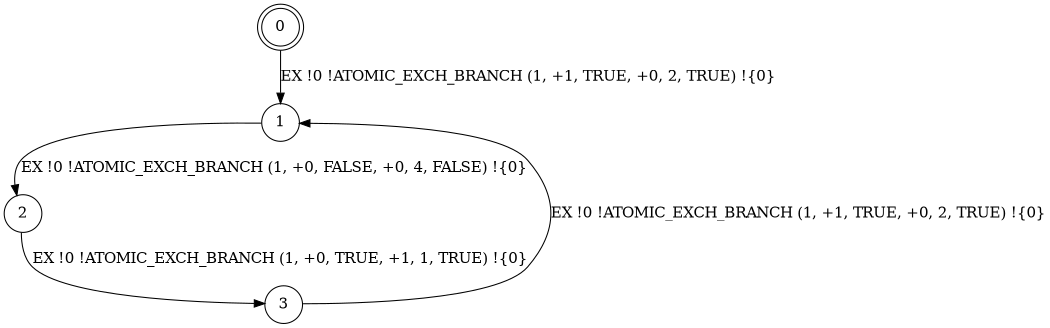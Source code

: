 digraph BCG {
size = "7, 10.5";
center = TRUE;
node [shape = circle];
0 [peripheries = 2];
0 -> 1 [label = "EX !0 !ATOMIC_EXCH_BRANCH (1, +1, TRUE, +0, 2, TRUE) !{0}"];
1 -> 2 [label = "EX !0 !ATOMIC_EXCH_BRANCH (1, +0, FALSE, +0, 4, FALSE) !{0}"];
2 -> 3 [label = "EX !0 !ATOMIC_EXCH_BRANCH (1, +0, TRUE, +1, 1, TRUE) !{0}"];
3 -> 1 [label = "EX !0 !ATOMIC_EXCH_BRANCH (1, +1, TRUE, +0, 2, TRUE) !{0}"];
}
